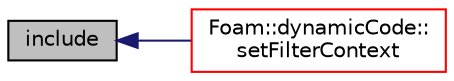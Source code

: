 digraph "include"
{
  bgcolor="transparent";
  edge [fontname="Helvetica",fontsize="10",labelfontname="Helvetica",labelfontsize="10"];
  node [fontname="Helvetica",fontsize="10",shape=record];
  rankdir="LR";
  Node1 [label="include",height=0.2,width=0.4,color="black", fillcolor="grey75", style="filled", fontcolor="black"];
  Node1 -> Node2 [dir="back",color="midnightblue",fontsize="10",style="solid",fontname="Helvetica"];
  Node2 [label="Foam::dynamicCode::\lsetFilterContext",height=0.2,width=0.4,color="red",URL="$a00606.html#a9fb6decafaa7baafa002326b82315d7c",tooltip="Define filter variables for code, codeInclude, SHA1sum. "];
}
